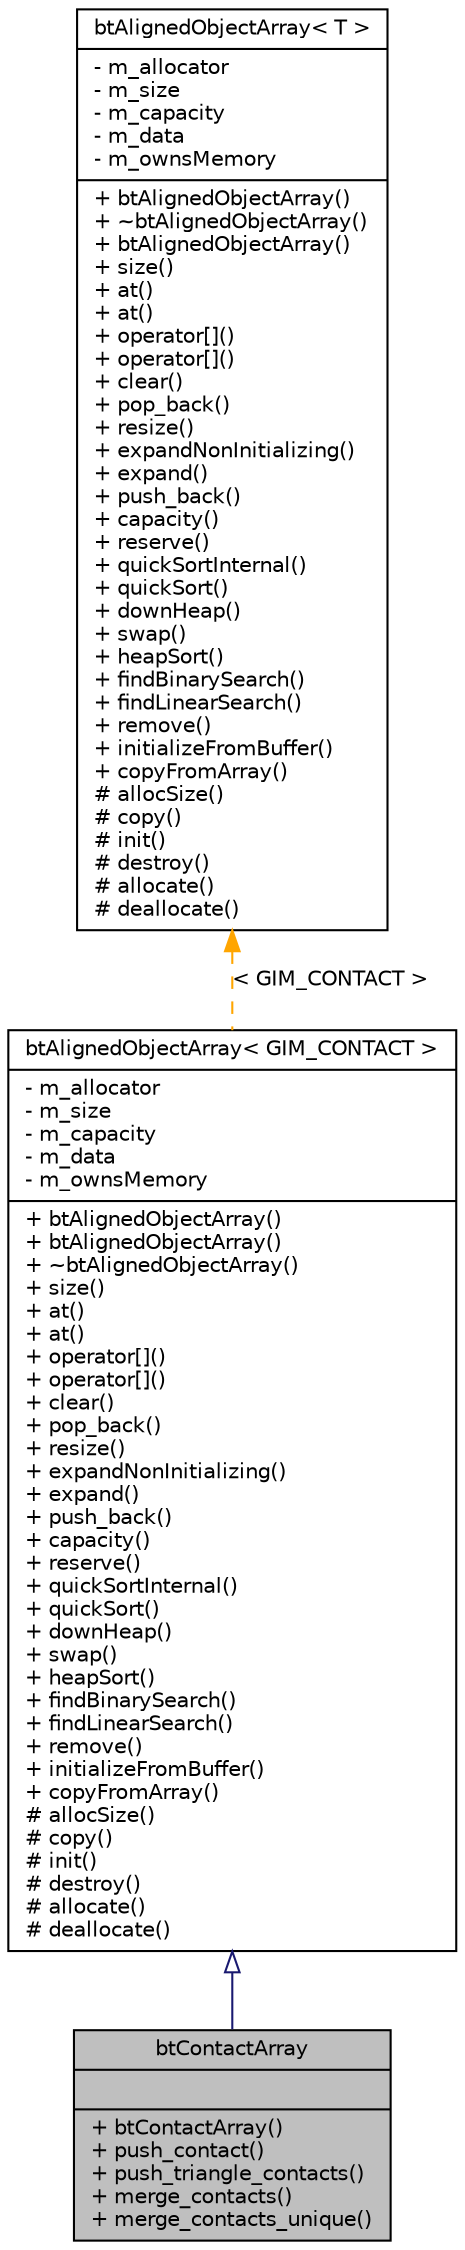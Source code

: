digraph G
{
  edge [fontname="Helvetica",fontsize="10",labelfontname="Helvetica",labelfontsize="10"];
  node [fontname="Helvetica",fontsize="10",shape=record];
  Node1 [label="{btContactArray\n||+ btContactArray()\l+ push_contact()\l+ push_triangle_contacts()\l+ merge_contacts()\l+ merge_contacts_unique()\l}",height=0.2,width=0.4,color="black", fillcolor="grey75", style="filled" fontcolor="black"];
  Node2 -> Node1 [dir=back,color="midnightblue",fontsize="10",style="solid",arrowtail="empty",fontname="Helvetica"];
  Node2 [label="{btAlignedObjectArray\< GIM_CONTACT \>\n|- m_allocator\l- m_size\l- m_capacity\l- m_data\l- m_ownsMemory\l|+ btAlignedObjectArray()\l+ btAlignedObjectArray()\l+ ~btAlignedObjectArray()\l+ size()\l+ at()\l+ at()\l+ operator[]()\l+ operator[]()\l+ clear()\l+ pop_back()\l+ resize()\l+ expandNonInitializing()\l+ expand()\l+ push_back()\l+ capacity()\l+ reserve()\l+ quickSortInternal()\l+ quickSort()\l+ downHeap()\l+ swap()\l+ heapSort()\l+ findBinarySearch()\l+ findLinearSearch()\l+ remove()\l+ initializeFromBuffer()\l+ copyFromArray()\l# allocSize()\l# copy()\l# init()\l# destroy()\l# allocate()\l# deallocate()\l}",height=0.2,width=0.4,color="black", fillcolor="white", style="filled",URL="$dc/df2/classbtAlignedObjectArray.html"];
  Node3 -> Node2 [dir=back,color="orange",fontsize="10",style="dashed",label="\< GIM_CONTACT \>",fontname="Helvetica"];
  Node3 [label="{btAlignedObjectArray\< T \>\n|- m_allocator\l- m_size\l- m_capacity\l- m_data\l- m_ownsMemory\l|+ btAlignedObjectArray()\l+ ~btAlignedObjectArray()\l+ btAlignedObjectArray()\l+ size()\l+ at()\l+ at()\l+ operator[]()\l+ operator[]()\l+ clear()\l+ pop_back()\l+ resize()\l+ expandNonInitializing()\l+ expand()\l+ push_back()\l+ capacity()\l+ reserve()\l+ quickSortInternal()\l+ quickSort()\l+ downHeap()\l+ swap()\l+ heapSort()\l+ findBinarySearch()\l+ findLinearSearch()\l+ remove()\l+ initializeFromBuffer()\l+ copyFromArray()\l# allocSize()\l# copy()\l# init()\l# destroy()\l# allocate()\l# deallocate()\l}",height=0.2,width=0.4,color="black", fillcolor="white", style="filled",URL="$dc/df2/classbtAlignedObjectArray.html"];
}
